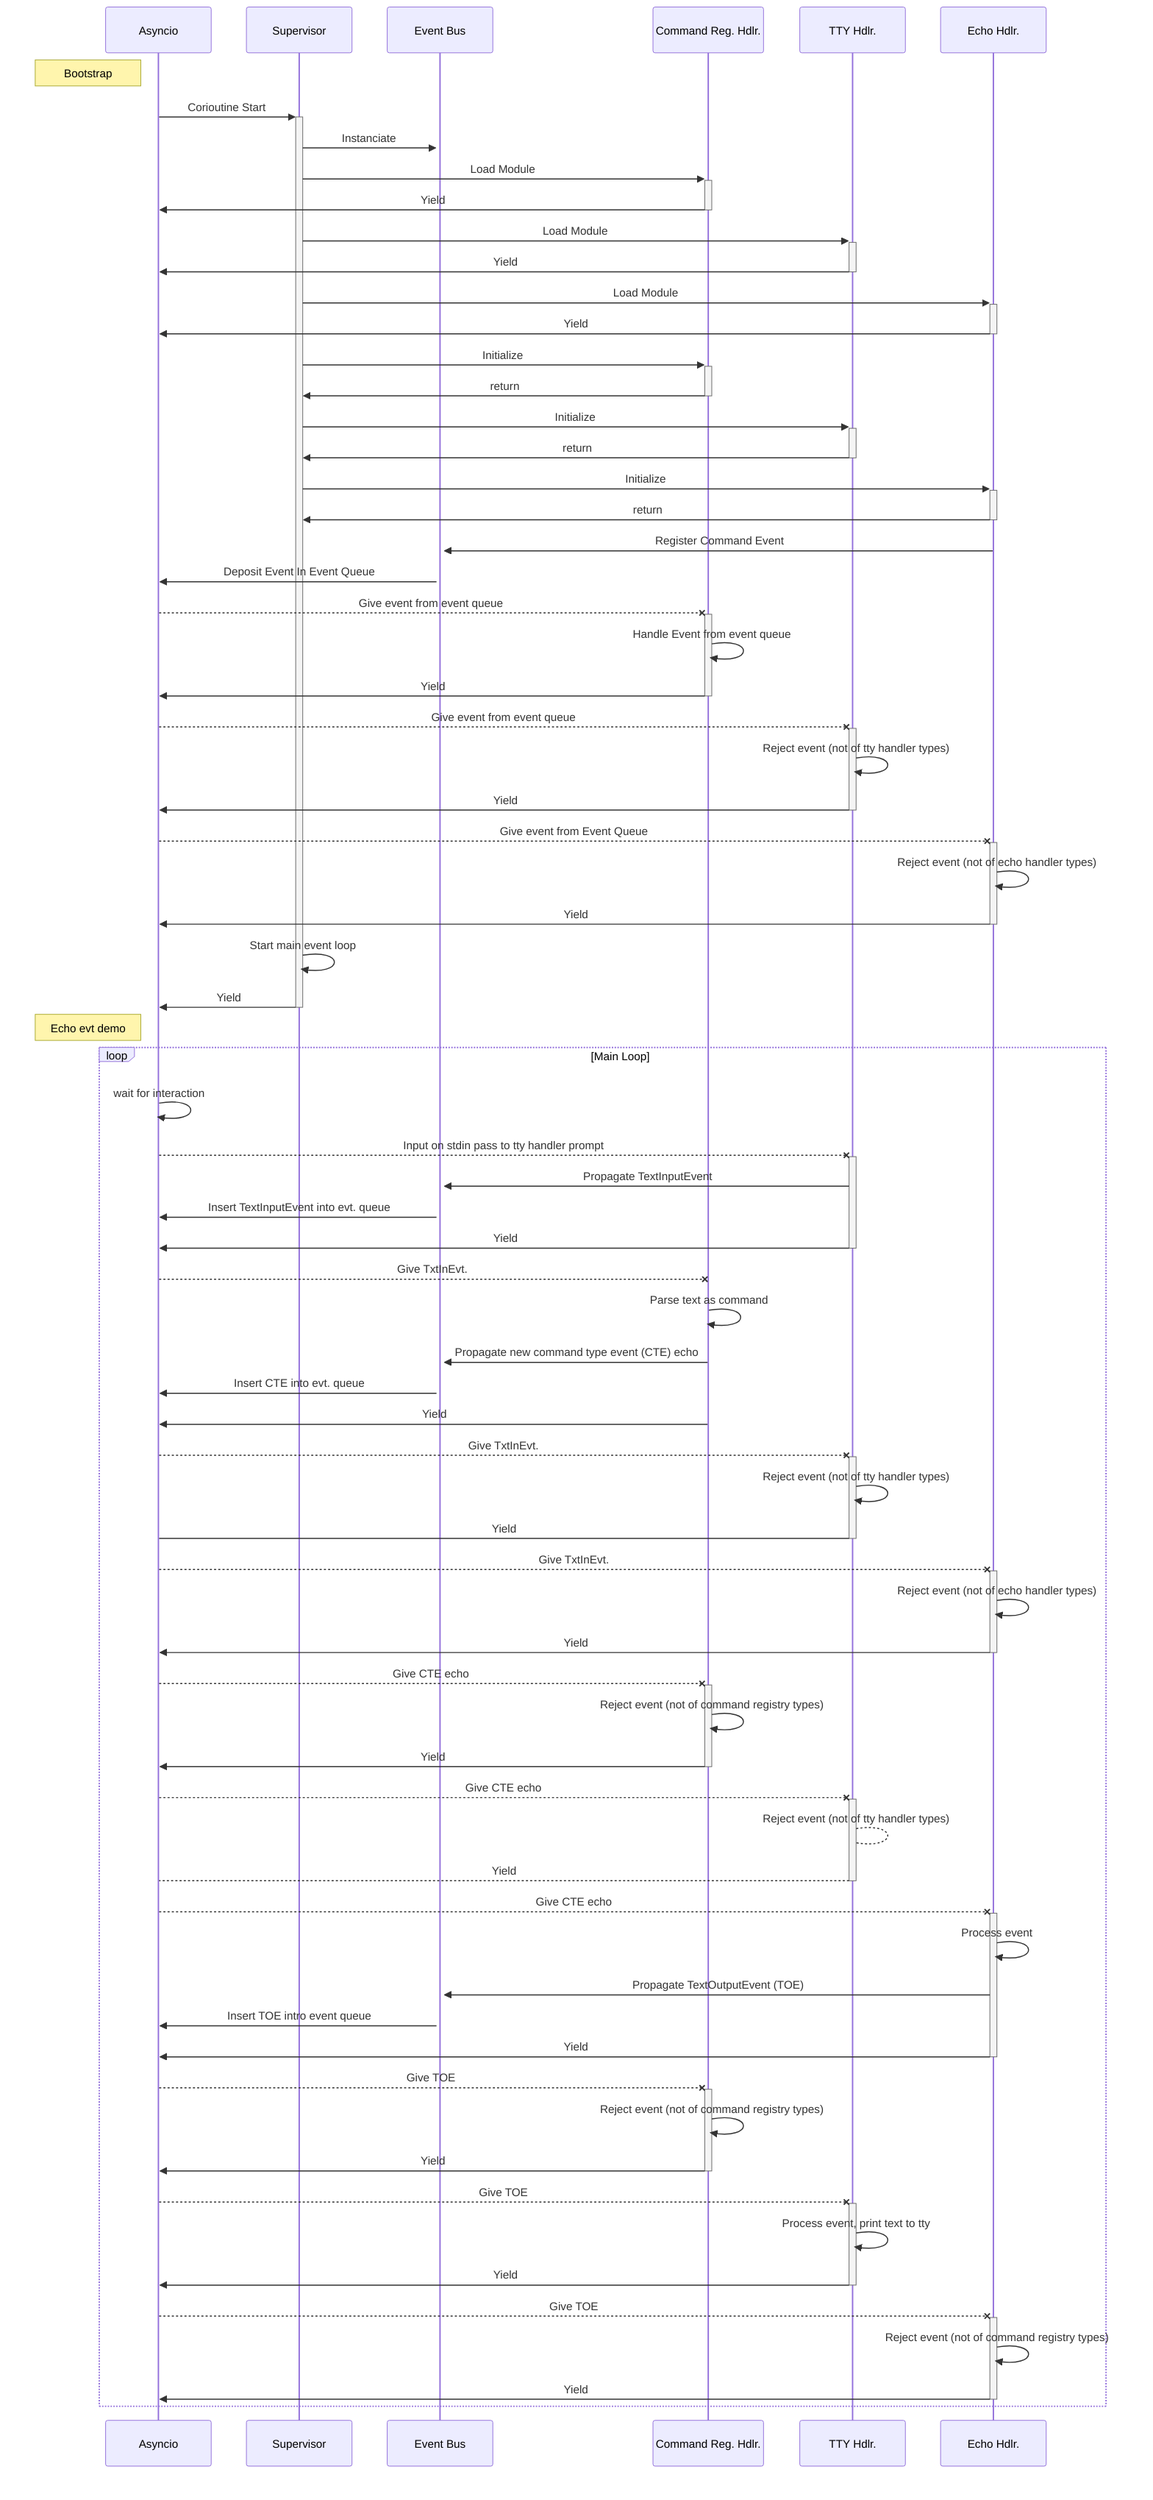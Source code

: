 sequenceDiagram
participant a as Asyncio
participant s as Supervisor
participant eb as Event Bus
participant cr as Command Reg. Hdlr.
participant tty as TTY Hdlr.
participant e as Echo Hdlr.

note left of a: Bootstrap
a->>+s: Corioutine Start
s->>+eb:Instanciate
s->>+cr:Load Module
cr->>-a:Yield
s->>+tty:Load Module
tty->>-a:Yield
s->>+e:Load Module
e->>-a:Yield
s->>+cr:Initialize 
cr->>-s:return
s->>+tty:Initialize
tty->>-s:return
s->>+e:Initialize
e->>-s:return
e->>eb:Register Command Event
eb->>a:Deposit Event In Event Queue
a--x+cr:Give event from event queue
cr->>cr:Handle Event from event queue
cr->>-a:Yield
a--x+tty:Give event from event queue
tty->>tty:Reject event (not of tty handler types)
tty->>-a:Yield
a--x+e:Give event from Event Queue
e->>e:Reject event (not of echo handler types)
e->>-a:Yield
s->>s:Start main event loop
s->>-a: Yield
note left of a: Echo evt demo
loop Main Loop
  a->>a: wait for interaction
  a--x+tty: Input on stdin pass to tty handler prompt
  tty->>eb: Propagate TextInputEvent
  eb->>a:Insert TextInputEvent into evt. queue
  tty->>-a:Yield
  a--xcr: Give TxtInEvt. 
  cr->>cr:Parse text as command
  cr->>eb: Propagate new command type event (CTE) echo
  eb->>a:Insert CTE into evt. queue
  cr->>a: Yield
  a--x+tty:Give TxtInEvt.
  tty->>tty:Reject event (not of tty handler types)
  tty->-a:Yield
  a--x+e:Give TxtInEvt.
  e->>e:Reject event (not of echo handler types)
  e->>-a:Yield
  a--x+cr: Give CTE echo 
  cr->>cr:Reject event (not of command registry types)
  cr->>-a:Yield
  a--x+tty:Give CTE echo
  tty-->tty:Reject event (not of tty handler types)
  tty-->-a:Yield
  a--x+e:Give CTE echo
  e->>e: Process event 
  e->>eb: Propagate TextOutputEvent (TOE)
  eb->>a: Insert TOE intro event queue
  e->>-a:Yield
  a--x+cr: Give TOE
  cr->>cr:Reject event (not of command registry types)
  cr->>-a:Yield
  a--x+tty: Give TOE
  tty->>tty: Process event, print text to tty
  tty->>-a:Yield
    a--x+e: Give TOE
  e->>e:Reject event (not of command registry types)
  e->>-a:Yield
end